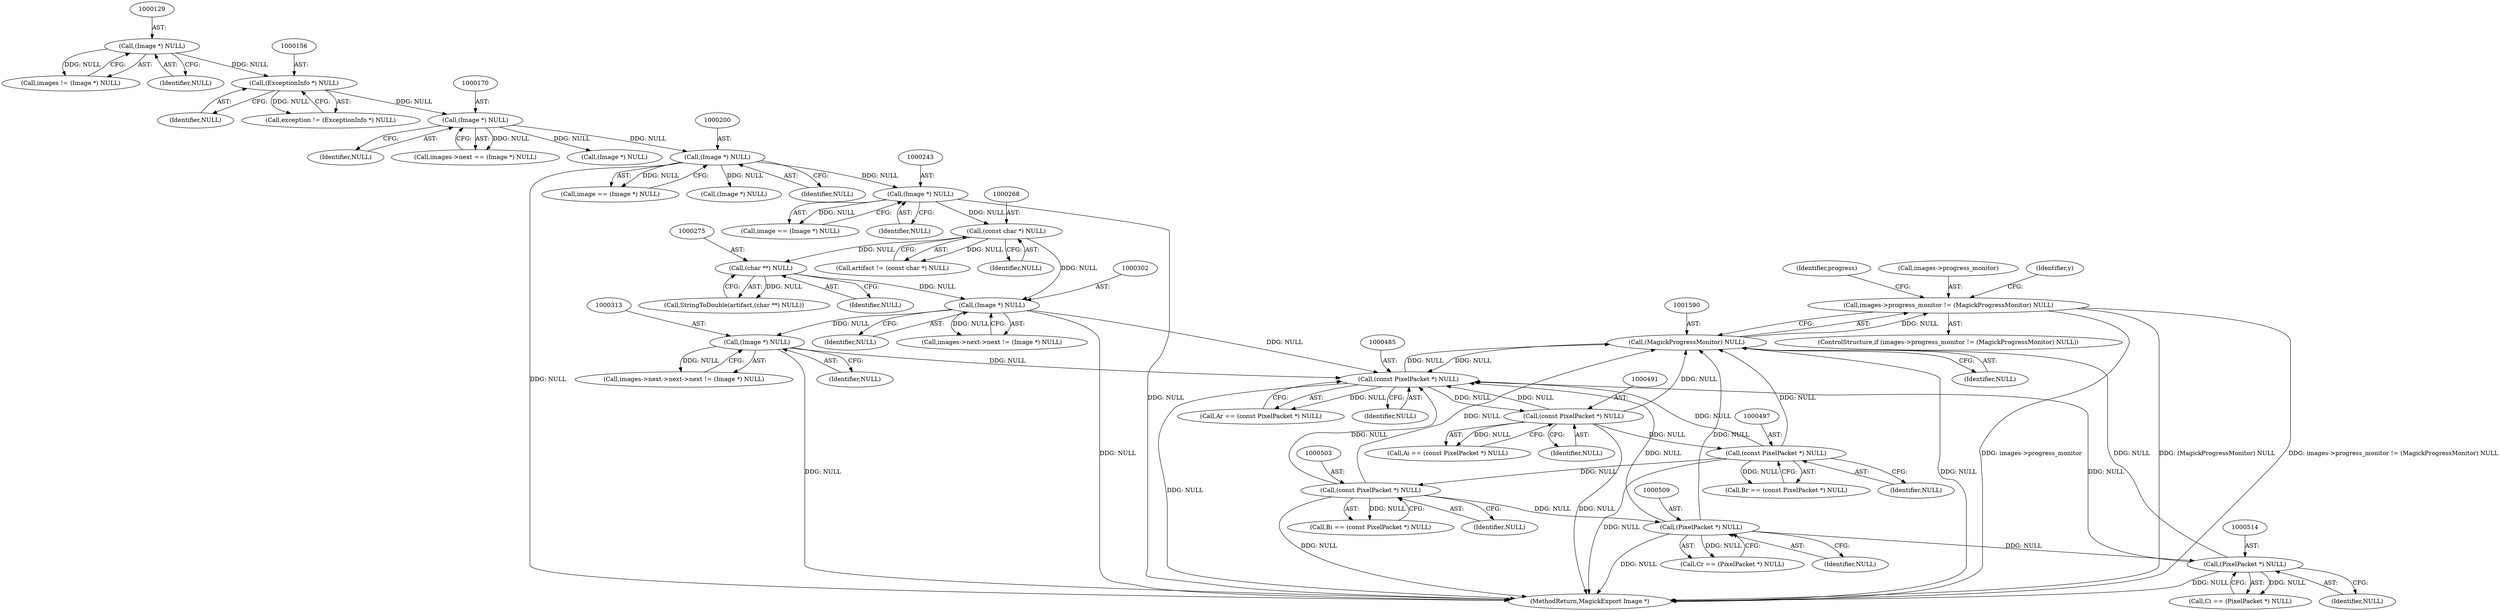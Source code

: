 digraph "0_ImageMagick6_f6ffc702c6eecd963587273a429dcd608c648984_0@pointer" {
"1001585" [label="(Call,images->progress_monitor != (MagickProgressMonitor) NULL)"];
"1001589" [label="(Call,(MagickProgressMonitor) NULL)"];
"1000484" [label="(Call,(const PixelPacket *) NULL)"];
"1000496" [label="(Call,(const PixelPacket *) NULL)"];
"1000490" [label="(Call,(const PixelPacket *) NULL)"];
"1000301" [label="(Call,(Image *) NULL)"];
"1000267" [label="(Call,(const char *) NULL)"];
"1000242" [label="(Call,(Image *) NULL)"];
"1000199" [label="(Call,(Image *) NULL)"];
"1000169" [label="(Call,(Image *) NULL)"];
"1000155" [label="(Call,(ExceptionInfo *) NULL)"];
"1000128" [label="(Call,(Image *) NULL)"];
"1000274" [label="(Call,(char **) NULL)"];
"1000513" [label="(Call,(PixelPacket *) NULL)"];
"1000508" [label="(Call,(PixelPacket *) NULL)"];
"1000502" [label="(Call,(const PixelPacket *) NULL)"];
"1000312" [label="(Call,(Image *) NULL)"];
"1001646" [label="(MethodReturn,MagickExport Image *)"];
"1000197" [label="(Call,image == (Image *) NULL)"];
"1000388" [label="(Identifier,y)"];
"1000482" [label="(Call,Ar == (const PixelPacket *) NULL)"];
"1000242" [label="(Call,(Image *) NULL)"];
"1000126" [label="(Call,images != (Image *) NULL)"];
"1000486" [label="(Identifier,NULL)"];
"1000490" [label="(Call,(const PixelPacket *) NULL)"];
"1000128" [label="(Call,(Image *) NULL)"];
"1000500" [label="(Call,Bi == (const PixelPacket *) NULL)"];
"1001585" [label="(Call,images->progress_monitor != (MagickProgressMonitor) NULL)"];
"1000267" [label="(Call,(const char *) NULL)"];
"1000314" [label="(Identifier,NULL)"];
"1000130" [label="(Identifier,NULL)"];
"1000513" [label="(Call,(PixelPacket *) NULL)"];
"1001589" [label="(Call,(MagickProgressMonitor) NULL)"];
"1000496" [label="(Call,(const PixelPacket *) NULL)"];
"1000301" [label="(Call,(Image *) NULL)"];
"1000498" [label="(Identifier,NULL)"];
"1000303" [label="(Identifier,NULL)"];
"1000155" [label="(Call,(ExceptionInfo *) NULL)"];
"1000502" [label="(Call,(const PixelPacket *) NULL)"];
"1000295" [label="(Call,images->next->next != (Image *) NULL)"];
"1000171" [label="(Identifier,NULL)"];
"1000165" [label="(Call,images->next == (Image *) NULL)"];
"1000157" [label="(Identifier,NULL)"];
"1000504" [label="(Identifier,NULL)"];
"1000494" [label="(Call,Br == (const PixelPacket *) NULL)"];
"1000169" [label="(Call,(Image *) NULL)"];
"1001595" [label="(Identifier,progress)"];
"1000492" [label="(Identifier,NULL)"];
"1000312" [label="(Call,(Image *) NULL)"];
"1000488" [label="(Call,Ai == (const PixelPacket *) NULL)"];
"1000203" [label="(Call,(Image *) NULL)"];
"1000153" [label="(Call,exception != (ExceptionInfo *) NULL)"];
"1000511" [label="(Call,Ci == (PixelPacket *) NULL)"];
"1000240" [label="(Call,image == (Image *) NULL)"];
"1000508" [label="(Call,(PixelPacket *) NULL)"];
"1000265" [label="(Call,artifact != (const char *) NULL)"];
"1000506" [label="(Call,Cr == (PixelPacket *) NULL)"];
"1000304" [label="(Call,images->next->next->next != (Image *) NULL)"];
"1000269" [label="(Identifier,NULL)"];
"1000244" [label="(Identifier,NULL)"];
"1000201" [label="(Identifier,NULL)"];
"1000272" [label="(Call,StringToDouble(artifact,(char **) NULL))"];
"1000274" [label="(Call,(char **) NULL)"];
"1000510" [label="(Identifier,NULL)"];
"1001586" [label="(Call,images->progress_monitor)"];
"1000276" [label="(Identifier,NULL)"];
"1000484" [label="(Call,(const PixelPacket *) NULL)"];
"1000185" [label="(Call,(Image *) NULL)"];
"1000199" [label="(Call,(Image *) NULL)"];
"1001584" [label="(ControlStructure,if (images->progress_monitor != (MagickProgressMonitor) NULL))"];
"1001591" [label="(Identifier,NULL)"];
"1000515" [label="(Identifier,NULL)"];
"1001585" -> "1001584"  [label="AST: "];
"1001585" -> "1001589"  [label="CFG: "];
"1001586" -> "1001585"  [label="AST: "];
"1001589" -> "1001585"  [label="AST: "];
"1001595" -> "1001585"  [label="CFG: "];
"1000388" -> "1001585"  [label="CFG: "];
"1001585" -> "1001646"  [label="DDG: (MagickProgressMonitor) NULL"];
"1001585" -> "1001646"  [label="DDG: images->progress_monitor != (MagickProgressMonitor) NULL"];
"1001585" -> "1001646"  [label="DDG: images->progress_monitor"];
"1001589" -> "1001585"  [label="DDG: NULL"];
"1001589" -> "1001591"  [label="CFG: "];
"1001590" -> "1001589"  [label="AST: "];
"1001591" -> "1001589"  [label="AST: "];
"1001589" -> "1001646"  [label="DDG: NULL"];
"1001589" -> "1000484"  [label="DDG: NULL"];
"1000484" -> "1001589"  [label="DDG: NULL"];
"1000496" -> "1001589"  [label="DDG: NULL"];
"1000513" -> "1001589"  [label="DDG: NULL"];
"1000508" -> "1001589"  [label="DDG: NULL"];
"1000502" -> "1001589"  [label="DDG: NULL"];
"1000490" -> "1001589"  [label="DDG: NULL"];
"1000484" -> "1000482"  [label="AST: "];
"1000484" -> "1000486"  [label="CFG: "];
"1000485" -> "1000484"  [label="AST: "];
"1000486" -> "1000484"  [label="AST: "];
"1000482" -> "1000484"  [label="CFG: "];
"1000484" -> "1001646"  [label="DDG: NULL"];
"1000484" -> "1000482"  [label="DDG: NULL"];
"1000496" -> "1000484"  [label="DDG: NULL"];
"1000301" -> "1000484"  [label="DDG: NULL"];
"1000513" -> "1000484"  [label="DDG: NULL"];
"1000508" -> "1000484"  [label="DDG: NULL"];
"1000312" -> "1000484"  [label="DDG: NULL"];
"1000502" -> "1000484"  [label="DDG: NULL"];
"1000490" -> "1000484"  [label="DDG: NULL"];
"1000484" -> "1000490"  [label="DDG: NULL"];
"1000496" -> "1000494"  [label="AST: "];
"1000496" -> "1000498"  [label="CFG: "];
"1000497" -> "1000496"  [label="AST: "];
"1000498" -> "1000496"  [label="AST: "];
"1000494" -> "1000496"  [label="CFG: "];
"1000496" -> "1001646"  [label="DDG: NULL"];
"1000496" -> "1000494"  [label="DDG: NULL"];
"1000490" -> "1000496"  [label="DDG: NULL"];
"1000496" -> "1000502"  [label="DDG: NULL"];
"1000490" -> "1000488"  [label="AST: "];
"1000490" -> "1000492"  [label="CFG: "];
"1000491" -> "1000490"  [label="AST: "];
"1000492" -> "1000490"  [label="AST: "];
"1000488" -> "1000490"  [label="CFG: "];
"1000490" -> "1001646"  [label="DDG: NULL"];
"1000490" -> "1000488"  [label="DDG: NULL"];
"1000301" -> "1000295"  [label="AST: "];
"1000301" -> "1000303"  [label="CFG: "];
"1000302" -> "1000301"  [label="AST: "];
"1000303" -> "1000301"  [label="AST: "];
"1000295" -> "1000301"  [label="CFG: "];
"1000301" -> "1001646"  [label="DDG: NULL"];
"1000301" -> "1000295"  [label="DDG: NULL"];
"1000267" -> "1000301"  [label="DDG: NULL"];
"1000274" -> "1000301"  [label="DDG: NULL"];
"1000301" -> "1000312"  [label="DDG: NULL"];
"1000267" -> "1000265"  [label="AST: "];
"1000267" -> "1000269"  [label="CFG: "];
"1000268" -> "1000267"  [label="AST: "];
"1000269" -> "1000267"  [label="AST: "];
"1000265" -> "1000267"  [label="CFG: "];
"1000267" -> "1000265"  [label="DDG: NULL"];
"1000242" -> "1000267"  [label="DDG: NULL"];
"1000267" -> "1000274"  [label="DDG: NULL"];
"1000242" -> "1000240"  [label="AST: "];
"1000242" -> "1000244"  [label="CFG: "];
"1000243" -> "1000242"  [label="AST: "];
"1000244" -> "1000242"  [label="AST: "];
"1000240" -> "1000242"  [label="CFG: "];
"1000242" -> "1001646"  [label="DDG: NULL"];
"1000242" -> "1000240"  [label="DDG: NULL"];
"1000199" -> "1000242"  [label="DDG: NULL"];
"1000199" -> "1000197"  [label="AST: "];
"1000199" -> "1000201"  [label="CFG: "];
"1000200" -> "1000199"  [label="AST: "];
"1000201" -> "1000199"  [label="AST: "];
"1000197" -> "1000199"  [label="CFG: "];
"1000199" -> "1001646"  [label="DDG: NULL"];
"1000199" -> "1000197"  [label="DDG: NULL"];
"1000169" -> "1000199"  [label="DDG: NULL"];
"1000199" -> "1000203"  [label="DDG: NULL"];
"1000169" -> "1000165"  [label="AST: "];
"1000169" -> "1000171"  [label="CFG: "];
"1000170" -> "1000169"  [label="AST: "];
"1000171" -> "1000169"  [label="AST: "];
"1000165" -> "1000169"  [label="CFG: "];
"1000169" -> "1000165"  [label="DDG: NULL"];
"1000155" -> "1000169"  [label="DDG: NULL"];
"1000169" -> "1000185"  [label="DDG: NULL"];
"1000155" -> "1000153"  [label="AST: "];
"1000155" -> "1000157"  [label="CFG: "];
"1000156" -> "1000155"  [label="AST: "];
"1000157" -> "1000155"  [label="AST: "];
"1000153" -> "1000155"  [label="CFG: "];
"1000155" -> "1000153"  [label="DDG: NULL"];
"1000128" -> "1000155"  [label="DDG: NULL"];
"1000128" -> "1000126"  [label="AST: "];
"1000128" -> "1000130"  [label="CFG: "];
"1000129" -> "1000128"  [label="AST: "];
"1000130" -> "1000128"  [label="AST: "];
"1000126" -> "1000128"  [label="CFG: "];
"1000128" -> "1000126"  [label="DDG: NULL"];
"1000274" -> "1000272"  [label="AST: "];
"1000274" -> "1000276"  [label="CFG: "];
"1000275" -> "1000274"  [label="AST: "];
"1000276" -> "1000274"  [label="AST: "];
"1000272" -> "1000274"  [label="CFG: "];
"1000274" -> "1000272"  [label="DDG: NULL"];
"1000513" -> "1000511"  [label="AST: "];
"1000513" -> "1000515"  [label="CFG: "];
"1000514" -> "1000513"  [label="AST: "];
"1000515" -> "1000513"  [label="AST: "];
"1000511" -> "1000513"  [label="CFG: "];
"1000513" -> "1001646"  [label="DDG: NULL"];
"1000513" -> "1000511"  [label="DDG: NULL"];
"1000508" -> "1000513"  [label="DDG: NULL"];
"1000508" -> "1000506"  [label="AST: "];
"1000508" -> "1000510"  [label="CFG: "];
"1000509" -> "1000508"  [label="AST: "];
"1000510" -> "1000508"  [label="AST: "];
"1000506" -> "1000508"  [label="CFG: "];
"1000508" -> "1001646"  [label="DDG: NULL"];
"1000508" -> "1000506"  [label="DDG: NULL"];
"1000502" -> "1000508"  [label="DDG: NULL"];
"1000502" -> "1000500"  [label="AST: "];
"1000502" -> "1000504"  [label="CFG: "];
"1000503" -> "1000502"  [label="AST: "];
"1000504" -> "1000502"  [label="AST: "];
"1000500" -> "1000502"  [label="CFG: "];
"1000502" -> "1001646"  [label="DDG: NULL"];
"1000502" -> "1000500"  [label="DDG: NULL"];
"1000312" -> "1000304"  [label="AST: "];
"1000312" -> "1000314"  [label="CFG: "];
"1000313" -> "1000312"  [label="AST: "];
"1000314" -> "1000312"  [label="AST: "];
"1000304" -> "1000312"  [label="CFG: "];
"1000312" -> "1001646"  [label="DDG: NULL"];
"1000312" -> "1000304"  [label="DDG: NULL"];
}
